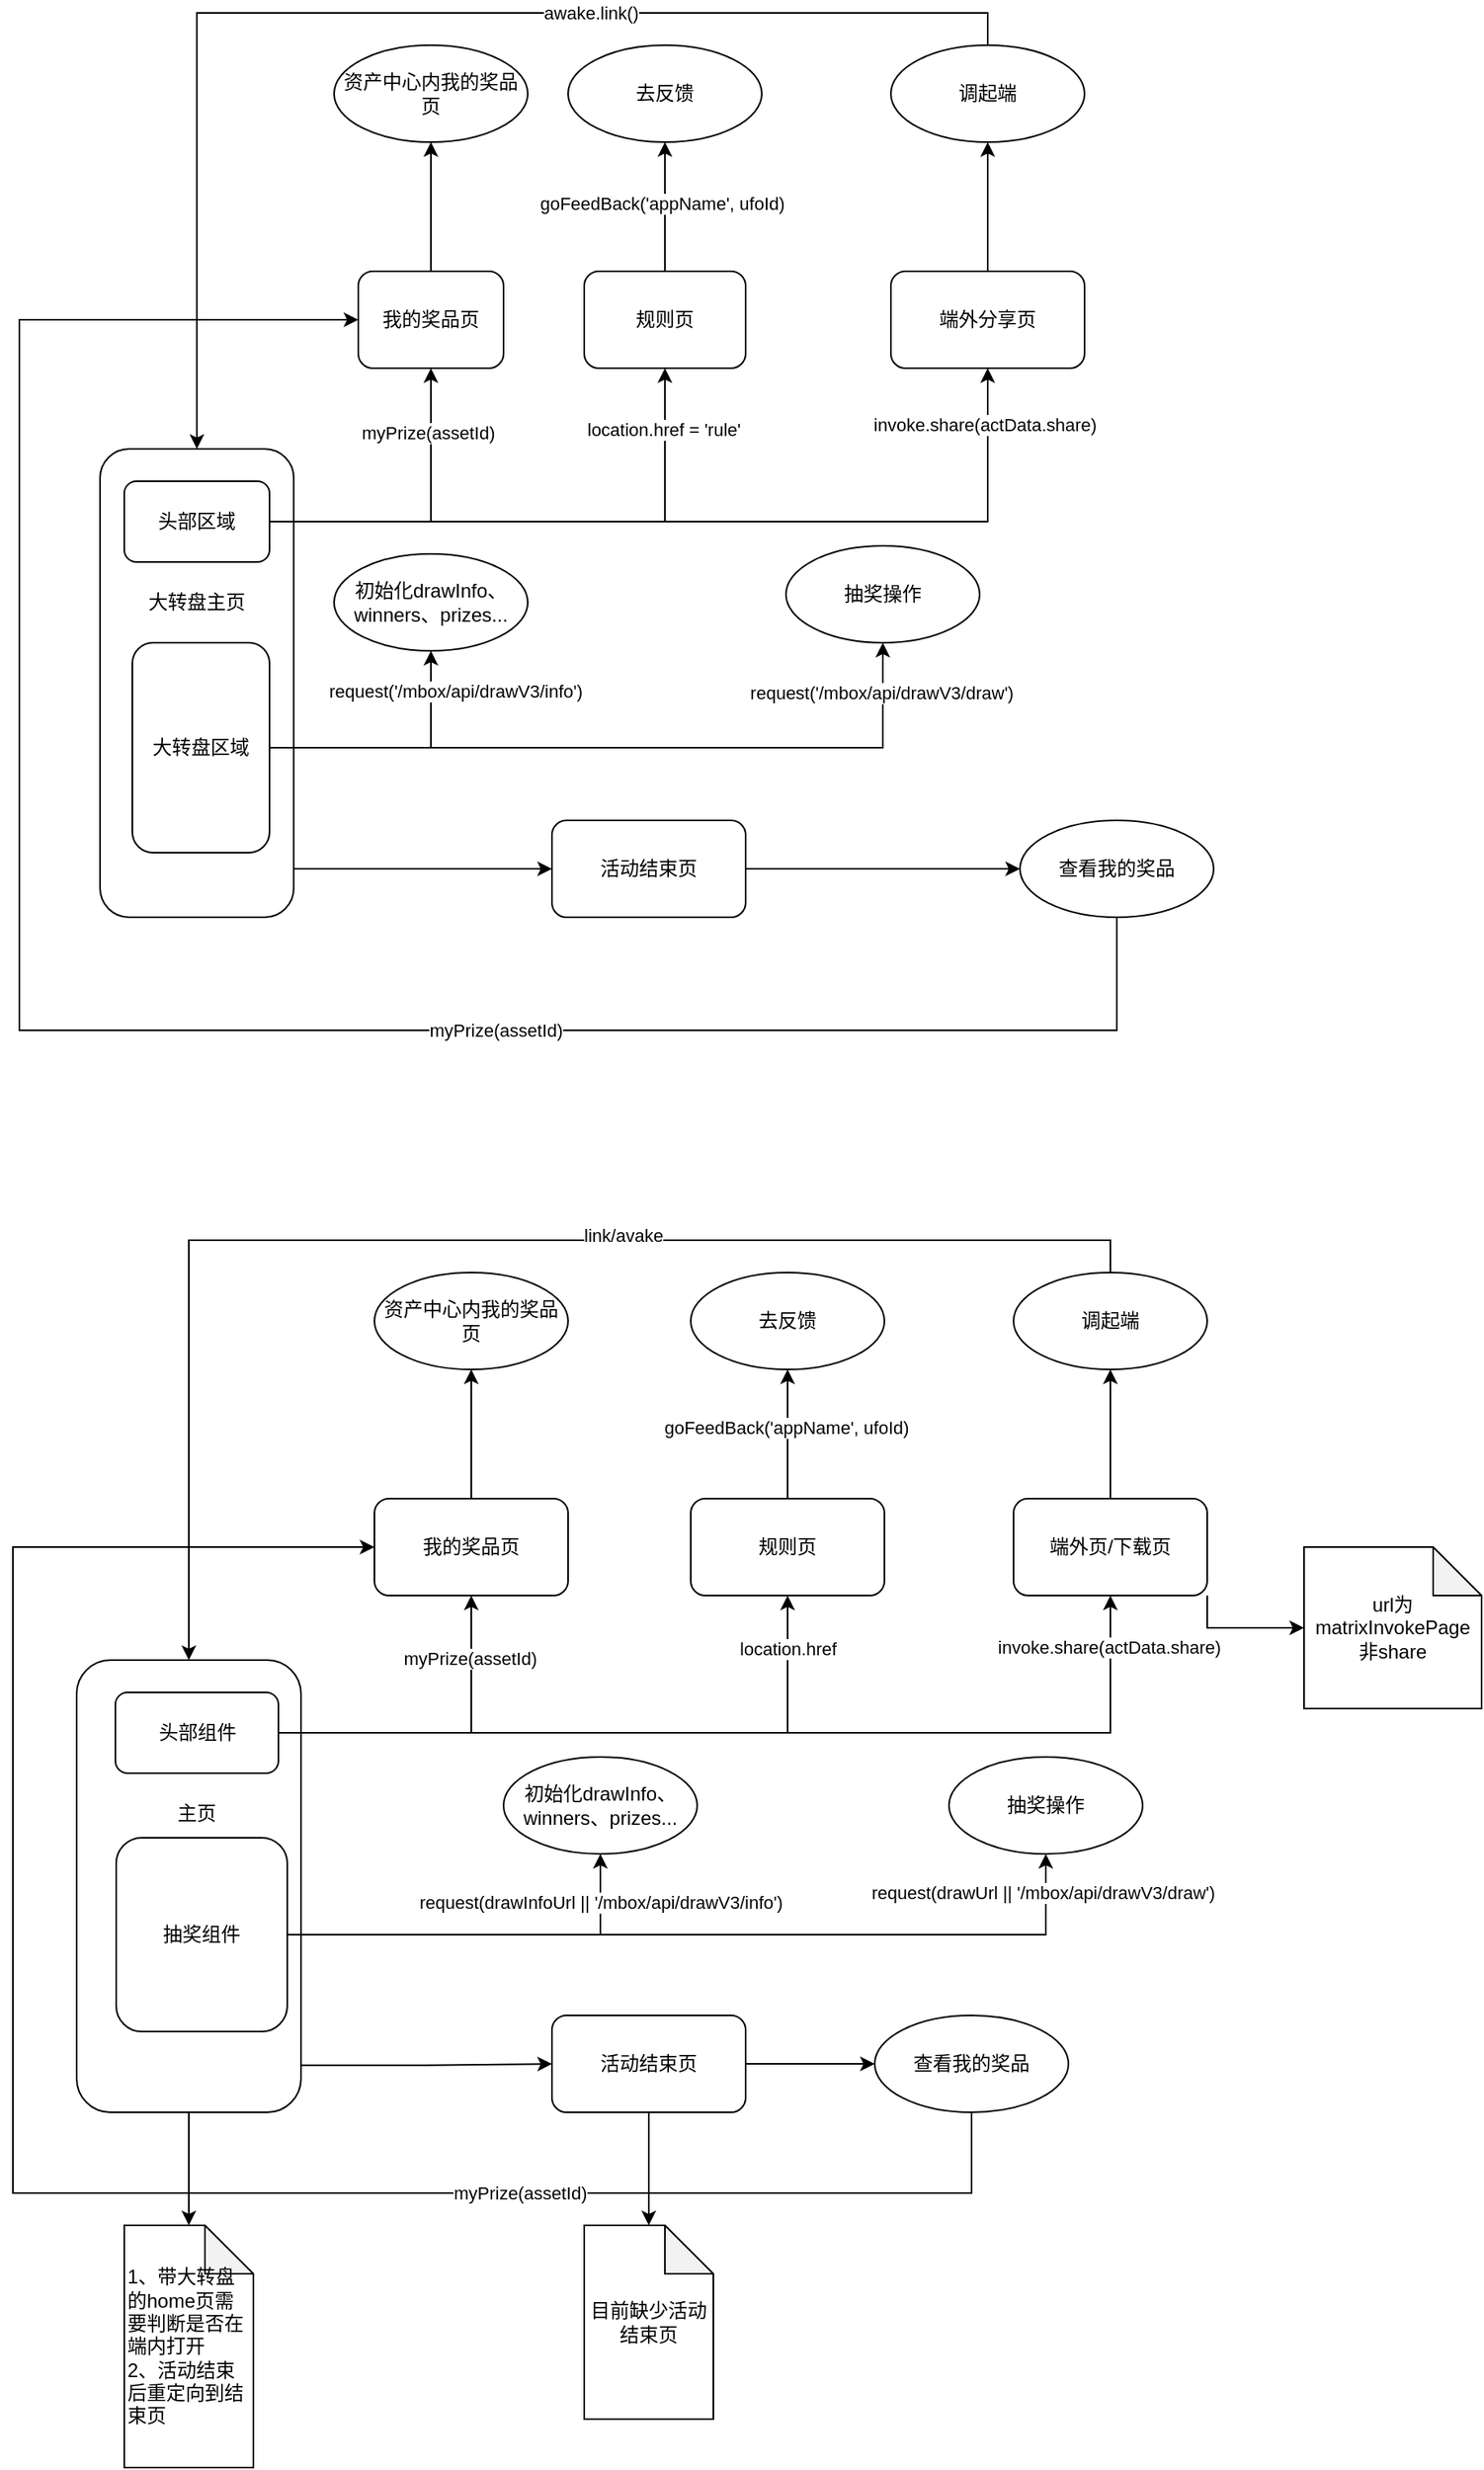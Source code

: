 <mxfile version="15.8.6" type="github">
  <diagram id="4TiKpHXuy74sdlEQm-0l" name="Page-1">
    <mxGraphModel dx="1678" dy="934" grid="1" gridSize="10" guides="1" tooltips="1" connect="1" arrows="1" fold="1" page="1" pageScale="1" pageWidth="827" pageHeight="1169" math="0" shadow="0">
      <root>
        <mxCell id="0" />
        <mxCell id="1" parent="0" />
        <mxCell id="d0mBG0d8ulaPG67GjrwJ-28" value="" style="edgeStyle=orthogonalEdgeStyle;rounded=0;orthogonalLoop=1;jettySize=auto;html=1;exitX=0.992;exitY=0.893;exitDx=0;exitDy=0;exitPerimeter=0;" edge="1" parent="1" source="d0mBG0d8ulaPG67GjrwJ-6" target="d0mBG0d8ulaPG67GjrwJ-27">
          <mxGeometry relative="1" as="geometry">
            <Array as="points">
              <mxPoint x="203" y="540" />
            </Array>
          </mxGeometry>
        </mxCell>
        <mxCell id="d0mBG0d8ulaPG67GjrwJ-6" value="" style="rounded=1;whiteSpace=wrap;html=1;" vertex="1" parent="1">
          <mxGeometry x="84" y="280" width="120" height="290" as="geometry" />
        </mxCell>
        <mxCell id="d0mBG0d8ulaPG67GjrwJ-10" value="" style="edgeStyle=orthogonalEdgeStyle;rounded=0;orthogonalLoop=1;jettySize=auto;html=1;" edge="1" parent="1" source="d0mBG0d8ulaPG67GjrwJ-7" target="d0mBG0d8ulaPG67GjrwJ-9">
          <mxGeometry relative="1" as="geometry" />
        </mxCell>
        <mxCell id="d0mBG0d8ulaPG67GjrwJ-15" value="myPrize(assetId)" style="edgeLabel;html=1;align=center;verticalAlign=middle;resizable=0;points=[];" vertex="1" connectable="0" parent="d0mBG0d8ulaPG67GjrwJ-10">
          <mxGeometry x="0.59" y="2" relative="1" as="geometry">
            <mxPoint as="offset" />
          </mxGeometry>
        </mxCell>
        <mxCell id="d0mBG0d8ulaPG67GjrwJ-12" value="" style="edgeStyle=orthogonalEdgeStyle;rounded=0;orthogonalLoop=1;jettySize=auto;html=1;" edge="1" parent="1" source="d0mBG0d8ulaPG67GjrwJ-7" target="d0mBG0d8ulaPG67GjrwJ-11">
          <mxGeometry relative="1" as="geometry" />
        </mxCell>
        <mxCell id="d0mBG0d8ulaPG67GjrwJ-16" value="location.href = &#39;rule&#39;" style="edgeLabel;html=1;align=center;verticalAlign=middle;resizable=0;points=[];" vertex="1" connectable="0" parent="d0mBG0d8ulaPG67GjrwJ-12">
          <mxGeometry x="0.776" y="1" relative="1" as="geometry">
            <mxPoint as="offset" />
          </mxGeometry>
        </mxCell>
        <mxCell id="d0mBG0d8ulaPG67GjrwJ-14" value="" style="edgeStyle=orthogonalEdgeStyle;rounded=0;orthogonalLoop=1;jettySize=auto;html=1;" edge="1" parent="1" source="d0mBG0d8ulaPG67GjrwJ-7" target="d0mBG0d8ulaPG67GjrwJ-13">
          <mxGeometry relative="1" as="geometry" />
        </mxCell>
        <mxCell id="d0mBG0d8ulaPG67GjrwJ-19" value="invoke.share(actData.share)" style="edgeLabel;html=1;align=center;verticalAlign=middle;resizable=0;points=[];" vertex="1" connectable="0" parent="d0mBG0d8ulaPG67GjrwJ-14">
          <mxGeometry x="0.87" y="2" relative="1" as="geometry">
            <mxPoint as="offset" />
          </mxGeometry>
        </mxCell>
        <mxCell id="d0mBG0d8ulaPG67GjrwJ-7" value="头部区域" style="rounded=1;whiteSpace=wrap;html=1;" vertex="1" parent="1">
          <mxGeometry x="99" y="300" width="90" height="50" as="geometry" />
        </mxCell>
        <mxCell id="d0mBG0d8ulaPG67GjrwJ-31" value="" style="edgeStyle=orthogonalEdgeStyle;rounded=0;orthogonalLoop=1;jettySize=auto;html=1;entryX=0.5;entryY=1;entryDx=0;entryDy=0;" edge="1" parent="1" source="d0mBG0d8ulaPG67GjrwJ-8" target="d0mBG0d8ulaPG67GjrwJ-30">
          <mxGeometry relative="1" as="geometry" />
        </mxCell>
        <mxCell id="d0mBG0d8ulaPG67GjrwJ-32" value="request(&#39;/mbox/api/drawV3/info&#39;)" style="edgeLabel;html=1;align=center;verticalAlign=middle;resizable=0;points=[];" vertex="1" connectable="0" parent="d0mBG0d8ulaPG67GjrwJ-31">
          <mxGeometry x="0.522" y="-1" relative="1" as="geometry">
            <mxPoint x="14" y="-13" as="offset" />
          </mxGeometry>
        </mxCell>
        <mxCell id="d0mBG0d8ulaPG67GjrwJ-34" value="" style="edgeStyle=orthogonalEdgeStyle;rounded=0;orthogonalLoop=1;jettySize=auto;html=1;entryX=0.5;entryY=1;entryDx=0;entryDy=0;" edge="1" parent="1" source="d0mBG0d8ulaPG67GjrwJ-8" target="d0mBG0d8ulaPG67GjrwJ-33">
          <mxGeometry relative="1" as="geometry" />
        </mxCell>
        <mxCell id="d0mBG0d8ulaPG67GjrwJ-35" value="request(&#39;/mbox/api/drawV3/draw&#39;)" style="edgeLabel;html=1;align=center;verticalAlign=middle;resizable=0;points=[];" vertex="1" connectable="0" parent="d0mBG0d8ulaPG67GjrwJ-34">
          <mxGeometry x="0.861" y="1" relative="1" as="geometry">
            <mxPoint as="offset" />
          </mxGeometry>
        </mxCell>
        <mxCell id="d0mBG0d8ulaPG67GjrwJ-8" value="大转盘区域" style="rounded=1;whiteSpace=wrap;html=1;" vertex="1" parent="1">
          <mxGeometry x="104" y="400" width="85" height="130" as="geometry" />
        </mxCell>
        <mxCell id="d0mBG0d8ulaPG67GjrwJ-43" value="" style="edgeStyle=orthogonalEdgeStyle;rounded=0;orthogonalLoop=1;jettySize=auto;html=1;" edge="1" parent="1" source="d0mBG0d8ulaPG67GjrwJ-9" target="d0mBG0d8ulaPG67GjrwJ-42">
          <mxGeometry relative="1" as="geometry" />
        </mxCell>
        <mxCell id="d0mBG0d8ulaPG67GjrwJ-9" value="我的奖品页" style="rounded=1;whiteSpace=wrap;html=1;" vertex="1" parent="1">
          <mxGeometry x="244" y="170" width="90" height="60" as="geometry" />
        </mxCell>
        <mxCell id="d0mBG0d8ulaPG67GjrwJ-40" value="" style="edgeStyle=orthogonalEdgeStyle;rounded=0;orthogonalLoop=1;jettySize=auto;html=1;" edge="1" parent="1" source="d0mBG0d8ulaPG67GjrwJ-11" target="d0mBG0d8ulaPG67GjrwJ-39">
          <mxGeometry relative="1" as="geometry" />
        </mxCell>
        <mxCell id="d0mBG0d8ulaPG67GjrwJ-41" value="goFeedBack(&#39;appName&#39;, ufoId)" style="edgeLabel;html=1;align=center;verticalAlign=middle;resizable=0;points=[];" vertex="1" connectable="0" parent="d0mBG0d8ulaPG67GjrwJ-40">
          <mxGeometry x="0.05" y="2" relative="1" as="geometry">
            <mxPoint as="offset" />
          </mxGeometry>
        </mxCell>
        <mxCell id="d0mBG0d8ulaPG67GjrwJ-11" value="规则页" style="whiteSpace=wrap;html=1;rounded=1;" vertex="1" parent="1">
          <mxGeometry x="384" y="170" width="100" height="60" as="geometry" />
        </mxCell>
        <mxCell id="d0mBG0d8ulaPG67GjrwJ-45" value="" style="edgeStyle=orthogonalEdgeStyle;rounded=0;orthogonalLoop=1;jettySize=auto;html=1;" edge="1" parent="1" source="d0mBG0d8ulaPG67GjrwJ-13" target="d0mBG0d8ulaPG67GjrwJ-44">
          <mxGeometry relative="1" as="geometry" />
        </mxCell>
        <mxCell id="d0mBG0d8ulaPG67GjrwJ-13" value="端外分享页" style="whiteSpace=wrap;html=1;rounded=1;" vertex="1" parent="1">
          <mxGeometry x="574" y="170" width="120" height="60" as="geometry" />
        </mxCell>
        <mxCell id="d0mBG0d8ulaPG67GjrwJ-20" value="大转盘主页" style="text;html=1;strokeColor=none;fillColor=none;align=center;verticalAlign=middle;whiteSpace=wrap;rounded=0;" vertex="1" parent="1">
          <mxGeometry x="109" y="360" width="70" height="30" as="geometry" />
        </mxCell>
        <mxCell id="d0mBG0d8ulaPG67GjrwJ-37" value="" style="edgeStyle=orthogonalEdgeStyle;rounded=0;orthogonalLoop=1;jettySize=auto;html=1;" edge="1" parent="1" source="d0mBG0d8ulaPG67GjrwJ-27" target="d0mBG0d8ulaPG67GjrwJ-36">
          <mxGeometry relative="1" as="geometry" />
        </mxCell>
        <mxCell id="d0mBG0d8ulaPG67GjrwJ-27" value="活动结束页" style="whiteSpace=wrap;html=1;rounded=1;" vertex="1" parent="1">
          <mxGeometry x="364" y="510" width="120" height="60" as="geometry" />
        </mxCell>
        <mxCell id="d0mBG0d8ulaPG67GjrwJ-30" value="&lt;span&gt;初始化drawInfo、winners、prizes...&lt;/span&gt;" style="ellipse;whiteSpace=wrap;html=1;rounded=1;" vertex="1" parent="1">
          <mxGeometry x="229" y="345" width="120" height="60" as="geometry" />
        </mxCell>
        <mxCell id="d0mBG0d8ulaPG67GjrwJ-33" value="抽奖操作" style="ellipse;whiteSpace=wrap;html=1;rounded=1;" vertex="1" parent="1">
          <mxGeometry x="509" y="340" width="120" height="60" as="geometry" />
        </mxCell>
        <mxCell id="d0mBG0d8ulaPG67GjrwJ-47" style="edgeStyle=orthogonalEdgeStyle;rounded=0;orthogonalLoop=1;jettySize=auto;html=1;exitX=0.5;exitY=1;exitDx=0;exitDy=0;entryX=0;entryY=0.5;entryDx=0;entryDy=0;" edge="1" parent="1" source="d0mBG0d8ulaPG67GjrwJ-36" target="d0mBG0d8ulaPG67GjrwJ-9">
          <mxGeometry relative="1" as="geometry">
            <Array as="points">
              <mxPoint x="714" y="640" />
              <mxPoint x="34" y="640" />
              <mxPoint x="34" y="200" />
            </Array>
          </mxGeometry>
        </mxCell>
        <mxCell id="d0mBG0d8ulaPG67GjrwJ-50" value="myPrize(assetId)" style="edgeLabel;html=1;align=center;verticalAlign=middle;resizable=0;points=[];" vertex="1" connectable="0" parent="d0mBG0d8ulaPG67GjrwJ-47">
          <mxGeometry x="-0.349" y="2" relative="1" as="geometry">
            <mxPoint y="-2" as="offset" />
          </mxGeometry>
        </mxCell>
        <mxCell id="d0mBG0d8ulaPG67GjrwJ-36" value="查看我的奖品" style="ellipse;whiteSpace=wrap;html=1;rounded=1;" vertex="1" parent="1">
          <mxGeometry x="654" y="510" width="120" height="60" as="geometry" />
        </mxCell>
        <mxCell id="d0mBG0d8ulaPG67GjrwJ-39" value="去反馈" style="ellipse;whiteSpace=wrap;html=1;rounded=1;" vertex="1" parent="1">
          <mxGeometry x="374" y="30" width="120" height="60" as="geometry" />
        </mxCell>
        <mxCell id="d0mBG0d8ulaPG67GjrwJ-42" value="资产中心内我的奖品页" style="ellipse;whiteSpace=wrap;html=1;rounded=1;" vertex="1" parent="1">
          <mxGeometry x="229" y="30" width="120" height="60" as="geometry" />
        </mxCell>
        <mxCell id="d0mBG0d8ulaPG67GjrwJ-48" style="edgeStyle=orthogonalEdgeStyle;rounded=0;orthogonalLoop=1;jettySize=auto;html=1;exitX=0.5;exitY=0;exitDx=0;exitDy=0;entryX=0.5;entryY=0;entryDx=0;entryDy=0;" edge="1" parent="1" source="d0mBG0d8ulaPG67GjrwJ-44" target="d0mBG0d8ulaPG67GjrwJ-6">
          <mxGeometry relative="1" as="geometry" />
        </mxCell>
        <mxCell id="d0mBG0d8ulaPG67GjrwJ-49" value="awake.link()" style="edgeLabel;html=1;align=center;verticalAlign=middle;resizable=0;points=[];" vertex="1" connectable="0" parent="d0mBG0d8ulaPG67GjrwJ-48">
          <mxGeometry x="-0.318" y="1" relative="1" as="geometry">
            <mxPoint y="-1" as="offset" />
          </mxGeometry>
        </mxCell>
        <mxCell id="d0mBG0d8ulaPG67GjrwJ-44" value="调起端" style="ellipse;whiteSpace=wrap;html=1;rounded=1;" vertex="1" parent="1">
          <mxGeometry x="574" y="30" width="120" height="60" as="geometry" />
        </mxCell>
        <mxCell id="d0mBG0d8ulaPG67GjrwJ-73" value="" style="edgeStyle=orthogonalEdgeStyle;rounded=0;orthogonalLoop=1;jettySize=auto;html=1;exitX=0.992;exitY=0.896;exitDx=0;exitDy=0;exitPerimeter=0;" edge="1" parent="1" source="d0mBG0d8ulaPG67GjrwJ-51" target="d0mBG0d8ulaPG67GjrwJ-72">
          <mxGeometry relative="1" as="geometry" />
        </mxCell>
        <mxCell id="d0mBG0d8ulaPG67GjrwJ-88" value="" style="edgeStyle=orthogonalEdgeStyle;rounded=0;orthogonalLoop=1;jettySize=auto;html=1;" edge="1" parent="1" source="d0mBG0d8ulaPG67GjrwJ-51" target="d0mBG0d8ulaPG67GjrwJ-87">
          <mxGeometry relative="1" as="geometry" />
        </mxCell>
        <mxCell id="d0mBG0d8ulaPG67GjrwJ-51" value="" style="rounded=1;whiteSpace=wrap;html=1;" vertex="1" parent="1">
          <mxGeometry x="69.5" y="1030" width="139" height="280" as="geometry" />
        </mxCell>
        <mxCell id="d0mBG0d8ulaPG67GjrwJ-56" value="" style="edgeStyle=orthogonalEdgeStyle;rounded=0;orthogonalLoop=1;jettySize=auto;html=1;" edge="1" parent="1" source="d0mBG0d8ulaPG67GjrwJ-52" target="d0mBG0d8ulaPG67GjrwJ-55">
          <mxGeometry relative="1" as="geometry" />
        </mxCell>
        <mxCell id="d0mBG0d8ulaPG67GjrwJ-61" value="myPrize(assetId)" style="edgeLabel;html=1;align=center;verticalAlign=middle;resizable=0;points=[];" vertex="1" connectable="0" parent="d0mBG0d8ulaPG67GjrwJ-56">
          <mxGeometry x="0.628" y="1" relative="1" as="geometry">
            <mxPoint y="1" as="offset" />
          </mxGeometry>
        </mxCell>
        <mxCell id="d0mBG0d8ulaPG67GjrwJ-58" value="" style="edgeStyle=orthogonalEdgeStyle;rounded=0;orthogonalLoop=1;jettySize=auto;html=1;" edge="1" parent="1" source="d0mBG0d8ulaPG67GjrwJ-52" target="d0mBG0d8ulaPG67GjrwJ-57">
          <mxGeometry relative="1" as="geometry" />
        </mxCell>
        <mxCell id="d0mBG0d8ulaPG67GjrwJ-62" value="location.href" style="edgeLabel;html=1;align=center;verticalAlign=middle;resizable=0;points=[];" vertex="1" connectable="0" parent="d0mBG0d8ulaPG67GjrwJ-58">
          <mxGeometry x="0.84" relative="1" as="geometry">
            <mxPoint y="1" as="offset" />
          </mxGeometry>
        </mxCell>
        <mxCell id="d0mBG0d8ulaPG67GjrwJ-60" value="" style="edgeStyle=orthogonalEdgeStyle;rounded=0;orthogonalLoop=1;jettySize=auto;html=1;" edge="1" parent="1" source="d0mBG0d8ulaPG67GjrwJ-52" target="d0mBG0d8ulaPG67GjrwJ-59">
          <mxGeometry relative="1" as="geometry" />
        </mxCell>
        <mxCell id="d0mBG0d8ulaPG67GjrwJ-63" value="invoke.share(actData.share)" style="edgeLabel;html=1;align=center;verticalAlign=middle;resizable=0;points=[];" vertex="1" connectable="0" parent="d0mBG0d8ulaPG67GjrwJ-60">
          <mxGeometry x="0.893" y="1" relative="1" as="geometry">
            <mxPoint as="offset" />
          </mxGeometry>
        </mxCell>
        <mxCell id="d0mBG0d8ulaPG67GjrwJ-52" value="头部组件" style="rounded=1;whiteSpace=wrap;html=1;" vertex="1" parent="1">
          <mxGeometry x="93.5" y="1050" width="101" height="50" as="geometry" />
        </mxCell>
        <mxCell id="d0mBG0d8ulaPG67GjrwJ-53" value="主页" style="text;html=1;strokeColor=none;fillColor=none;align=center;verticalAlign=middle;whiteSpace=wrap;rounded=0;" vertex="1" parent="1">
          <mxGeometry x="114" y="1110" width="60" height="30" as="geometry" />
        </mxCell>
        <mxCell id="d0mBG0d8ulaPG67GjrwJ-67" value="" style="edgeStyle=orthogonalEdgeStyle;rounded=0;orthogonalLoop=1;jettySize=auto;html=1;entryX=0.5;entryY=1;entryDx=0;entryDy=0;" edge="1" parent="1" source="d0mBG0d8ulaPG67GjrwJ-54" target="d0mBG0d8ulaPG67GjrwJ-66">
          <mxGeometry relative="1" as="geometry" />
        </mxCell>
        <mxCell id="d0mBG0d8ulaPG67GjrwJ-68" value="request(drawInfoUrl || &#39;/mbox/api/drawV3/info&#39;)" style="edgeLabel;html=1;align=center;verticalAlign=middle;resizable=0;points=[];" vertex="1" connectable="0" parent="d0mBG0d8ulaPG67GjrwJ-67">
          <mxGeometry x="0.69" y="1" relative="1" as="geometry">
            <mxPoint x="1" y="-8" as="offset" />
          </mxGeometry>
        </mxCell>
        <mxCell id="d0mBG0d8ulaPG67GjrwJ-70" value="" style="edgeStyle=orthogonalEdgeStyle;rounded=0;orthogonalLoop=1;jettySize=auto;html=1;entryX=0.5;entryY=1;entryDx=0;entryDy=0;" edge="1" parent="1" source="d0mBG0d8ulaPG67GjrwJ-54" target="d0mBG0d8ulaPG67GjrwJ-69">
          <mxGeometry relative="1" as="geometry" />
        </mxCell>
        <mxCell id="d0mBG0d8ulaPG67GjrwJ-71" value="request(drawUrl || &#39;/mbox/api/drawV3/draw&#39;)" style="edgeLabel;html=1;align=center;verticalAlign=middle;resizable=0;points=[];" vertex="1" connectable="0" parent="d0mBG0d8ulaPG67GjrwJ-70">
          <mxGeometry x="0.908" y="2" relative="1" as="geometry">
            <mxPoint as="offset" />
          </mxGeometry>
        </mxCell>
        <mxCell id="d0mBG0d8ulaPG67GjrwJ-54" value="抽奖组件" style="rounded=1;whiteSpace=wrap;html=1;" vertex="1" parent="1">
          <mxGeometry x="94" y="1140" width="106" height="120" as="geometry" />
        </mxCell>
        <mxCell id="d0mBG0d8ulaPG67GjrwJ-79" value="" style="edgeStyle=orthogonalEdgeStyle;rounded=0;orthogonalLoop=1;jettySize=auto;html=1;" edge="1" parent="1" source="d0mBG0d8ulaPG67GjrwJ-55" target="d0mBG0d8ulaPG67GjrwJ-78">
          <mxGeometry relative="1" as="geometry" />
        </mxCell>
        <mxCell id="d0mBG0d8ulaPG67GjrwJ-55" value="我的奖品页" style="whiteSpace=wrap;html=1;rounded=1;" vertex="1" parent="1">
          <mxGeometry x="254" y="930" width="120" height="60" as="geometry" />
        </mxCell>
        <mxCell id="d0mBG0d8ulaPG67GjrwJ-81" value="" style="edgeStyle=orthogonalEdgeStyle;rounded=0;orthogonalLoop=1;jettySize=auto;html=1;" edge="1" parent="1" source="d0mBG0d8ulaPG67GjrwJ-57" target="d0mBG0d8ulaPG67GjrwJ-80">
          <mxGeometry relative="1" as="geometry" />
        </mxCell>
        <mxCell id="d0mBG0d8ulaPG67GjrwJ-82" value="goFeedBack(&#39;appName&#39;, ufoId)" style="edgeLabel;html=1;align=center;verticalAlign=middle;resizable=0;points=[];" vertex="1" connectable="0" parent="d0mBG0d8ulaPG67GjrwJ-81">
          <mxGeometry x="0.1" y="1" relative="1" as="geometry">
            <mxPoint as="offset" />
          </mxGeometry>
        </mxCell>
        <mxCell id="d0mBG0d8ulaPG67GjrwJ-57" value="规则页" style="whiteSpace=wrap;html=1;rounded=1;" vertex="1" parent="1">
          <mxGeometry x="450" y="930" width="120" height="60" as="geometry" />
        </mxCell>
        <mxCell id="d0mBG0d8ulaPG67GjrwJ-65" style="edgeStyle=orthogonalEdgeStyle;rounded=0;orthogonalLoop=1;jettySize=auto;html=1;exitX=1;exitY=1;exitDx=0;exitDy=0;entryX=0;entryY=0.5;entryDx=0;entryDy=0;entryPerimeter=0;" edge="1" parent="1" source="d0mBG0d8ulaPG67GjrwJ-59" target="d0mBG0d8ulaPG67GjrwJ-64">
          <mxGeometry relative="1" as="geometry" />
        </mxCell>
        <mxCell id="d0mBG0d8ulaPG67GjrwJ-84" value="" style="edgeStyle=orthogonalEdgeStyle;rounded=0;orthogonalLoop=1;jettySize=auto;html=1;" edge="1" parent="1" source="d0mBG0d8ulaPG67GjrwJ-59" target="d0mBG0d8ulaPG67GjrwJ-83">
          <mxGeometry relative="1" as="geometry" />
        </mxCell>
        <mxCell id="d0mBG0d8ulaPG67GjrwJ-59" value="端外页/下载页" style="whiteSpace=wrap;html=1;rounded=1;" vertex="1" parent="1">
          <mxGeometry x="650" y="930" width="120" height="60" as="geometry" />
        </mxCell>
        <mxCell id="d0mBG0d8ulaPG67GjrwJ-64" value="url为matrixInvokePage非share" style="shape=note;whiteSpace=wrap;html=1;backgroundOutline=1;darkOpacity=0.05;" vertex="1" parent="1">
          <mxGeometry x="830" y="960" width="110" height="100" as="geometry" />
        </mxCell>
        <mxCell id="d0mBG0d8ulaPG67GjrwJ-66" value="初始化drawInfo、winners、prizes..." style="ellipse;whiteSpace=wrap;html=1;rounded=1;" vertex="1" parent="1">
          <mxGeometry x="334" y="1090" width="120" height="60" as="geometry" />
        </mxCell>
        <mxCell id="d0mBG0d8ulaPG67GjrwJ-69" value="抽奖操作" style="ellipse;whiteSpace=wrap;html=1;rounded=1;" vertex="1" parent="1">
          <mxGeometry x="610" y="1090" width="120" height="60" as="geometry" />
        </mxCell>
        <mxCell id="d0mBG0d8ulaPG67GjrwJ-75" value="" style="edgeStyle=orthogonalEdgeStyle;rounded=0;orthogonalLoop=1;jettySize=auto;html=1;" edge="1" parent="1" source="d0mBG0d8ulaPG67GjrwJ-72" target="d0mBG0d8ulaPG67GjrwJ-74">
          <mxGeometry relative="1" as="geometry" />
        </mxCell>
        <mxCell id="d0mBG0d8ulaPG67GjrwJ-90" value="" style="edgeStyle=orthogonalEdgeStyle;rounded=0;orthogonalLoop=1;jettySize=auto;html=1;" edge="1" parent="1" source="d0mBG0d8ulaPG67GjrwJ-72" target="d0mBG0d8ulaPG67GjrwJ-89">
          <mxGeometry relative="1" as="geometry" />
        </mxCell>
        <mxCell id="d0mBG0d8ulaPG67GjrwJ-72" value="活动结束页" style="whiteSpace=wrap;html=1;rounded=1;" vertex="1" parent="1">
          <mxGeometry x="364" y="1250" width="120" height="60" as="geometry" />
        </mxCell>
        <mxCell id="d0mBG0d8ulaPG67GjrwJ-76" style="edgeStyle=orthogonalEdgeStyle;rounded=0;orthogonalLoop=1;jettySize=auto;html=1;exitX=0.5;exitY=1;exitDx=0;exitDy=0;entryX=0;entryY=0.5;entryDx=0;entryDy=0;" edge="1" parent="1" source="d0mBG0d8ulaPG67GjrwJ-74" target="d0mBG0d8ulaPG67GjrwJ-55">
          <mxGeometry relative="1" as="geometry">
            <Array as="points">
              <mxPoint x="624" y="1360" />
              <mxPoint x="30" y="1360" />
              <mxPoint x="30" y="960" />
            </Array>
          </mxGeometry>
        </mxCell>
        <mxCell id="d0mBG0d8ulaPG67GjrwJ-77" value="myPrize(assetId)" style="edgeLabel;html=1;align=center;verticalAlign=middle;resizable=0;points=[];" vertex="1" connectable="0" parent="d0mBG0d8ulaPG67GjrwJ-76">
          <mxGeometry x="-0.479" relative="1" as="geometry">
            <mxPoint as="offset" />
          </mxGeometry>
        </mxCell>
        <mxCell id="d0mBG0d8ulaPG67GjrwJ-74" value="查看我的奖品" style="ellipse;whiteSpace=wrap;html=1;rounded=1;" vertex="1" parent="1">
          <mxGeometry x="564" y="1250" width="120" height="60" as="geometry" />
        </mxCell>
        <mxCell id="d0mBG0d8ulaPG67GjrwJ-78" value="&lt;span&gt;资产中心内我的奖品页&lt;/span&gt;" style="ellipse;whiteSpace=wrap;html=1;rounded=1;" vertex="1" parent="1">
          <mxGeometry x="254" y="790" width="120" height="60" as="geometry" />
        </mxCell>
        <mxCell id="d0mBG0d8ulaPG67GjrwJ-80" value="去反馈" style="ellipse;whiteSpace=wrap;html=1;rounded=1;" vertex="1" parent="1">
          <mxGeometry x="450" y="790" width="120" height="60" as="geometry" />
        </mxCell>
        <mxCell id="d0mBG0d8ulaPG67GjrwJ-85" style="edgeStyle=orthogonalEdgeStyle;rounded=0;orthogonalLoop=1;jettySize=auto;html=1;exitX=0.5;exitY=0;exitDx=0;exitDy=0;" edge="1" parent="1" source="d0mBG0d8ulaPG67GjrwJ-83" target="d0mBG0d8ulaPG67GjrwJ-51">
          <mxGeometry relative="1" as="geometry" />
        </mxCell>
        <mxCell id="d0mBG0d8ulaPG67GjrwJ-86" value="link/avake" style="edgeLabel;html=1;align=center;verticalAlign=middle;resizable=0;points=[];" vertex="1" connectable="0" parent="d0mBG0d8ulaPG67GjrwJ-85">
          <mxGeometry x="-0.242" y="-3" relative="1" as="geometry">
            <mxPoint as="offset" />
          </mxGeometry>
        </mxCell>
        <mxCell id="d0mBG0d8ulaPG67GjrwJ-83" value="调起端" style="ellipse;whiteSpace=wrap;html=1;rounded=1;" vertex="1" parent="1">
          <mxGeometry x="650" y="790" width="120" height="60" as="geometry" />
        </mxCell>
        <mxCell id="d0mBG0d8ulaPG67GjrwJ-87" value="1、带大转盘的home页需要判断是否在端内打开&lt;br&gt;2、活动结束后重定向到结束页" style="shape=note;whiteSpace=wrap;html=1;backgroundOutline=1;darkOpacity=0.05;textAlign=left;align=left;" vertex="1" parent="1">
          <mxGeometry x="99" y="1380" width="80" height="150" as="geometry" />
        </mxCell>
        <mxCell id="d0mBG0d8ulaPG67GjrwJ-89" value="目前缺少活动结束页" style="shape=note;whiteSpace=wrap;html=1;backgroundOutline=1;darkOpacity=0.05;" vertex="1" parent="1">
          <mxGeometry x="384" y="1380" width="80" height="120" as="geometry" />
        </mxCell>
      </root>
    </mxGraphModel>
  </diagram>
</mxfile>
